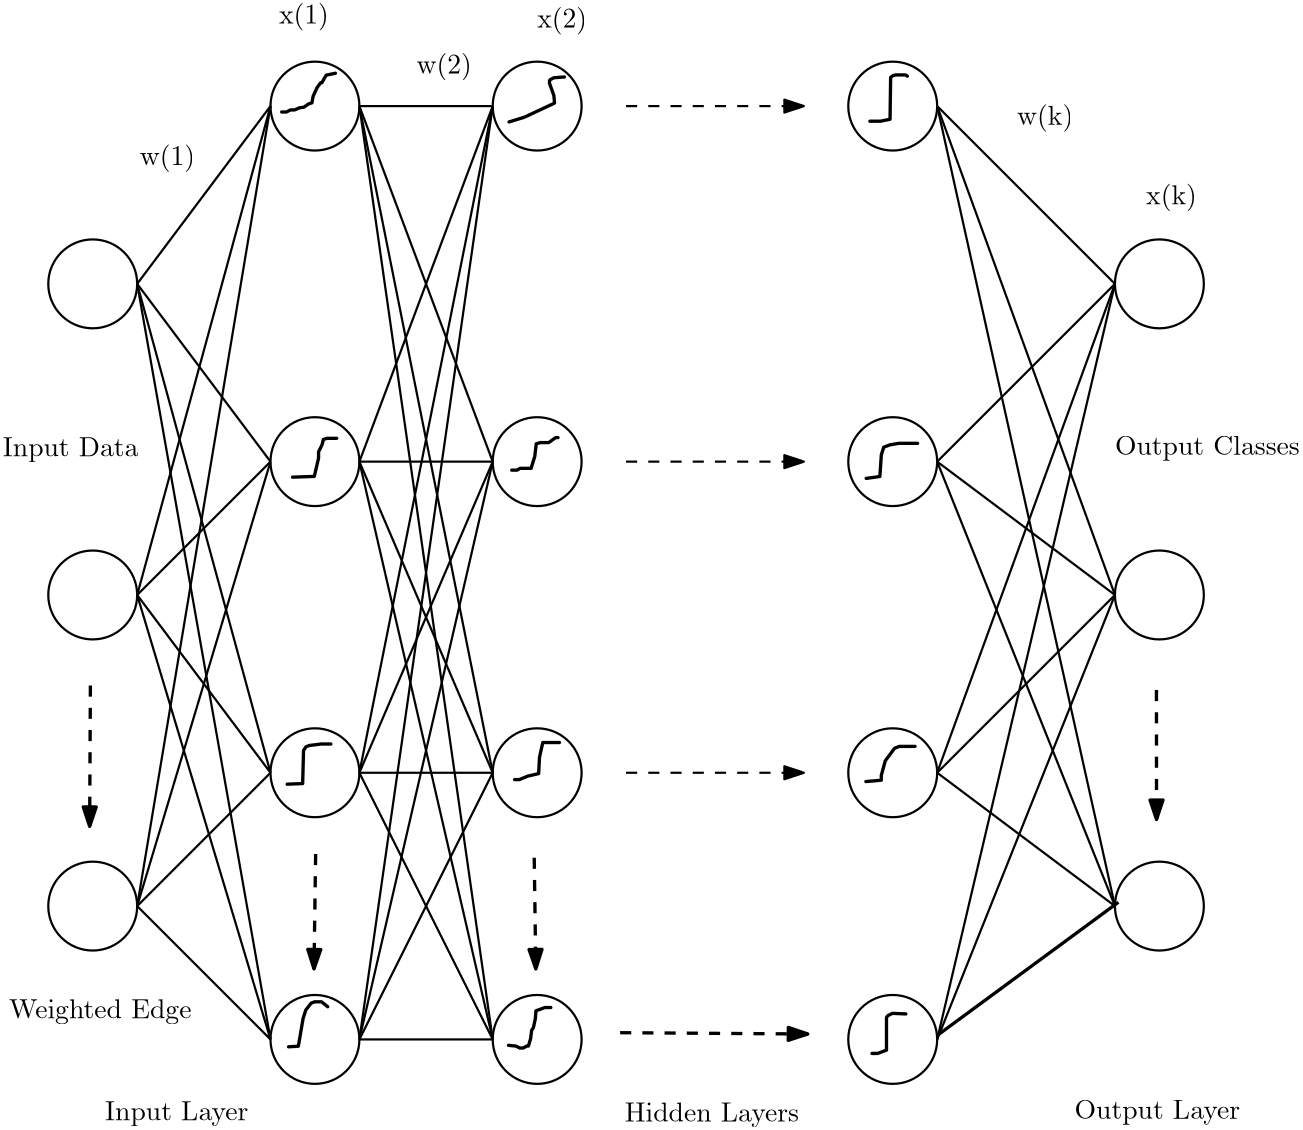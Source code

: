 <?xml version="1.0"?>
<!DOCTYPE ipe SYSTEM "ipe.dtd">
<ipe version="70206" creator="Ipe 7.2.6">
<info created="D:20161220103758" modified="D:20161220104903"/>
<ipestyle name="basic">
<symbol name="arrow/arc(spx)">
<path stroke="sym-stroke" fill="sym-stroke" pen="sym-pen">
0 0 m
-1 0.333 l
-1 -0.333 l
h
</path>
</symbol>
<symbol name="arrow/farc(spx)">
<path stroke="sym-stroke" fill="white" pen="sym-pen">
0 0 m
-1 0.333 l
-1 -0.333 l
h
</path>
</symbol>
<symbol name="arrow/ptarc(spx)">
<path stroke="sym-stroke" fill="sym-stroke" pen="sym-pen">
0 0 m
-1 0.333 l
-0.8 0 l
-1 -0.333 l
h
</path>
</symbol>
<symbol name="arrow/fptarc(spx)">
<path stroke="sym-stroke" fill="white" pen="sym-pen">
0 0 m
-1 0.333 l
-0.8 0 l
-1 -0.333 l
h
</path>
</symbol>
<symbol name="mark/circle(sx)" transformations="translations">
<path fill="sym-stroke">
0.6 0 0 0.6 0 0 e
0.4 0 0 0.4 0 0 e
</path>
</symbol>
<symbol name="mark/disk(sx)" transformations="translations">
<path fill="sym-stroke">
0.6 0 0 0.6 0 0 e
</path>
</symbol>
<symbol name="mark/fdisk(sfx)" transformations="translations">
<group>
<path fill="sym-fill">
0.5 0 0 0.5 0 0 e
</path>
<path fill="sym-stroke" fillrule="eofill">
0.6 0 0 0.6 0 0 e
0.4 0 0 0.4 0 0 e
</path>
</group>
</symbol>
<symbol name="mark/box(sx)" transformations="translations">
<path fill="sym-stroke" fillrule="eofill">
-0.6 -0.6 m
0.6 -0.6 l
0.6 0.6 l
-0.6 0.6 l
h
-0.4 -0.4 m
0.4 -0.4 l
0.4 0.4 l
-0.4 0.4 l
h
</path>
</symbol>
<symbol name="mark/square(sx)" transformations="translations">
<path fill="sym-stroke">
-0.6 -0.6 m
0.6 -0.6 l
0.6 0.6 l
-0.6 0.6 l
h
</path>
</symbol>
<symbol name="mark/fsquare(sfx)" transformations="translations">
<group>
<path fill="sym-fill">
-0.5 -0.5 m
0.5 -0.5 l
0.5 0.5 l
-0.5 0.5 l
h
</path>
<path fill="sym-stroke" fillrule="eofill">
-0.6 -0.6 m
0.6 -0.6 l
0.6 0.6 l
-0.6 0.6 l
h
-0.4 -0.4 m
0.4 -0.4 l
0.4 0.4 l
-0.4 0.4 l
h
</path>
</group>
</symbol>
<symbol name="mark/cross(sx)" transformations="translations">
<group>
<path fill="sym-stroke">
-0.43 -0.57 m
0.57 0.43 l
0.43 0.57 l
-0.57 -0.43 l
h
</path>
<path fill="sym-stroke">
-0.43 0.57 m
0.57 -0.43 l
0.43 -0.57 l
-0.57 0.43 l
h
</path>
</group>
</symbol>
<symbol name="arrow/fnormal(spx)">
<path stroke="sym-stroke" fill="white" pen="sym-pen">
0 0 m
-1 0.333 l
-1 -0.333 l
h
</path>
</symbol>
<symbol name="arrow/pointed(spx)">
<path stroke="sym-stroke" fill="sym-stroke" pen="sym-pen">
0 0 m
-1 0.333 l
-0.8 0 l
-1 -0.333 l
h
</path>
</symbol>
<symbol name="arrow/fpointed(spx)">
<path stroke="sym-stroke" fill="white" pen="sym-pen">
0 0 m
-1 0.333 l
-0.8 0 l
-1 -0.333 l
h
</path>
</symbol>
<symbol name="arrow/linear(spx)">
<path stroke="sym-stroke" pen="sym-pen">
-1 0.333 m
0 0 l
-1 -0.333 l
</path>
</symbol>
<symbol name="arrow/fdouble(spx)">
<path stroke="sym-stroke" fill="white" pen="sym-pen">
0 0 m
-1 0.333 l
-1 -0.333 l
h
-1 0 m
-2 0.333 l
-2 -0.333 l
h
</path>
</symbol>
<symbol name="arrow/double(spx)">
<path stroke="sym-stroke" fill="sym-stroke" pen="sym-pen">
0 0 m
-1 0.333 l
-1 -0.333 l
h
-1 0 m
-2 0.333 l
-2 -0.333 l
h
</path>
</symbol>
<pen name="heavier" value="0.8"/>
<pen name="fat" value="1.2"/>
<pen name="ultrafat" value="2"/>
<symbolsize name="large" value="5"/>
<symbolsize name="small" value="2"/>
<symbolsize name="tiny" value="1.1"/>
<arrowsize name="large" value="10"/>
<arrowsize name="small" value="5"/>
<arrowsize name="tiny" value="3"/>
<color name="red" value="1 0 0"/>
<color name="green" value="0 1 0"/>
<color name="blue" value="0 0 1"/>
<color name="yellow" value="1 1 0"/>
<color name="orange" value="1 0.647 0"/>
<color name="gold" value="1 0.843 0"/>
<color name="purple" value="0.627 0.125 0.941"/>
<color name="gray" value="0.745"/>
<color name="brown" value="0.647 0.165 0.165"/>
<color name="navy" value="0 0 0.502"/>
<color name="pink" value="1 0.753 0.796"/>
<color name="seagreen" value="0.18 0.545 0.341"/>
<color name="turquoise" value="0.251 0.878 0.816"/>
<color name="violet" value="0.933 0.51 0.933"/>
<color name="darkblue" value="0 0 0.545"/>
<color name="darkcyan" value="0 0.545 0.545"/>
<color name="darkgray" value="0.663"/>
<color name="darkgreen" value="0 0.392 0"/>
<color name="darkmagenta" value="0.545 0 0.545"/>
<color name="darkorange" value="1 0.549 0"/>
<color name="darkred" value="0.545 0 0"/>
<color name="lightblue" value="0.678 0.847 0.902"/>
<color name="lightcyan" value="0.878 1 1"/>
<color name="lightgray" value="0.827"/>
<color name="lightgreen" value="0.565 0.933 0.565"/>
<color name="lightyellow" value="1 1 0.878"/>
<dashstyle name="dashed" value="[4] 0"/>
<dashstyle name="dotted" value="[1 3] 0"/>
<dashstyle name="dash dotted" value="[4 2 1 2] 0"/>
<dashstyle name="dash dot dotted" value="[4 2 1 2 1 2] 0"/>
<textsize name="large" value="\large"/>
<textsize name="Large" value="\Large"/>
<textsize name="LARGE" value="\LARGE"/>
<textsize name="huge" value="\huge"/>
<textsize name="Huge" value="\Huge"/>
<textsize name="small" value="\small"/>
<textsize name="footnote" value="\footnotesize"/>
<textsize name="tiny" value="\tiny"/>
<textstyle name="center" begin="\begin{center}" end="\end{center}"/>
<textstyle name="itemize" begin="\begin{itemize}" end="\end{itemize}"/>
<textstyle name="item" begin="\begin{itemize}\item{}" end="\end{itemize}"/>
<gridsize name="4 pts" value="4"/>
<gridsize name="8 pts (~3 mm)" value="8"/>
<gridsize name="16 pts (~6 mm)" value="16"/>
<gridsize name="32 pts (~12 mm)" value="32"/>
<gridsize name="10 pts (~3.5 mm)" value="10"/>
<gridsize name="20 pts (~7 mm)" value="20"/>
<gridsize name="14 pts (~5 mm)" value="14"/>
<gridsize name="28 pts (~10 mm)" value="28"/>
<gridsize name="56 pts (~20 mm)" value="56"/>
<anglesize name="90 deg" value="90"/>
<anglesize name="60 deg" value="60"/>
<anglesize name="45 deg" value="45"/>
<anglesize name="30 deg" value="30"/>
<anglesize name="22.5 deg" value="22.5"/>
<opacity name="10%" value="0.1"/>
<opacity name="30%" value="0.3"/>
<opacity name="50%" value="0.5"/>
<opacity name="75%" value="0.75"/>
<tiling name="falling" angle="-60" step="4" width="1"/>
<tiling name="rising" angle="30" step="4" width="1"/>
</ipestyle>
<page>
<layer name="alpha"/>
<view layers="alpha" active="alpha"/>
<path layer="alpha" stroke="black" pen="heavier">
16 0 0 16 96 688 e
</path>
<path stroke="black" pen="heavier">
16 0 0 16 176 752 e
</path>
<path stroke="black" pen="heavier">
16 0 0 16 176 624 e
</path>
<path stroke="black" pen="heavier">
16 0 0 16 256 752 e
</path>
<path stroke="black" pen="heavier">
16 0 0 16 384 752 e
</path>
<path stroke="black" pen="heavier">
16 0 0 16 480 688 e
</path>
<path stroke="black" pen="heavier">
16 0 0 16 96 576 e
</path>
<path stroke="black" pen="heavier">
16 0 0 16 176 512 e
</path>
<path stroke="black" pen="heavier">
16 0 0 16 96 464 e
</path>
<path stroke="black" pen="heavier">
16 0 0 16 176 416 e
</path>
<path stroke="black" pen="heavier">
16 0 0 16 256 624 e
</path>
<path stroke="black" pen="heavier">
16 0 0 16 256 512 e
</path>
<path stroke="black" pen="heavier">
16 0 0 16 256 416 e
</path>
<path stroke="black" pen="heavier">
16 0 0 16 384 624 e
</path>
<path stroke="black" pen="heavier">
16 0 0 16 384 512 e
</path>
<path stroke="black" pen="heavier">
16 0 0 16 384 416 e
</path>
<path stroke="black" pen="heavier">
16 0 0 16 480 576 e
</path>
<path stroke="black" pen="heavier">
16 0 0 16 480 464 e
</path>
<path stroke="black" pen="heavier">
192 752 m
240 752 l
</path>
<path stroke="black" pen="heavier">
192 752 m
240 624 l
</path>
<path stroke="black" pen="heavier">
192 752 m
192 752 l
240 512 l
</path>
<path stroke="black" pen="heavier">
192 752 m
240 416 l
</path>
<path stroke="black" pen="heavier">
192 624 m
240 752 l
</path>
<path stroke="black" pen="heavier">
192 512 m
240 752 l
</path>
<path stroke="black" pen="heavier">
192 416 m
240 752 l
</path>
<path stroke="black" pen="heavier">
192 624 m
240 624 l
</path>
<path stroke="black" pen="heavier">
192 624 m
240 512 l
</path>
<path stroke="black" pen="heavier">
192 624 m
240 416 l
</path>
<path stroke="black" pen="heavier">
192 512 m
240 624 l
</path>
<path stroke="black" pen="heavier">
192 512 m
240 512 l
</path>
<path stroke="black" pen="heavier">
192 512 m
240 416 l
</path>
<path stroke="black" pen="heavier">
192 416 m
240 624 l
</path>
<path stroke="black" pen="heavier">
192 416 m
240 512 l
</path>
<path stroke="black" pen="heavier">
192 416 m
240 416 l
</path>
<path stroke="black" pen="heavier">
112 688 m
160 752 l
</path>
<path stroke="black" pen="heavier">
112 688 m
160 624 l
</path>
<path stroke="black" pen="heavier">
112 688 m
160 512 l
</path>
<path stroke="black" pen="heavier">
112 688 m
160 416 l
</path>
<path stroke="black" pen="heavier">
112 576 m
160 752 l
</path>
<path stroke="black" pen="heavier">
112 576 m
160 624 l
</path>
<path stroke="black" pen="heavier">
112 576 m
160 512 l
</path>
<path stroke="black" pen="heavier">
112 576 m
160 416 l
</path>
<path stroke="black" pen="heavier">
112 464 m
160 752 l
</path>
<path stroke="black" pen="heavier">
112 464 m
160 624 l
</path>
<path stroke="black" pen="heavier">
112 464 m
160 512 l
</path>
<path stroke="black" pen="heavier">
112 464 m
160 416 l
</path>
<path stroke="black" pen="heavier">
400 752 m
464 688 l
</path>
<path stroke="black" pen="heavier">
400 752 m
464 576 l
</path>
<path stroke="black" pen="heavier">
400 752 m
464 464 l
</path>
<path stroke="black" pen="heavier">
400 624 m
464 688 l
</path>
<path stroke="black" pen="heavier">
400 624 m
464 576 l
</path>
<path stroke="black" pen="heavier">
400 624 m
464 464 l
</path>
<path stroke="black" pen="heavier">
400 512 m
464 688 l
</path>
<path stroke="black" pen="heavier">
400 512 m
464 576 l
</path>
<path stroke="black" pen="heavier">
400 512 m
464 464 l
</path>
<path stroke="black" pen="heavier">
400 416 m
464 688 l
</path>
<path stroke="black" pen="heavier">
400 416 m
464 576 l
</path>
<path stroke="black" dash="dashed" pen="heavier" arrow="normal/normal">
288 752 m
352 752 l
</path>
<path stroke="black" dash="dashed" pen="heavier" arrow="normal/normal">
288 624 m
352 624 l
</path>
<path stroke="black" dash="dashed" pen="heavier" arrow="normal/normal">
288 512 m
352 512 l
</path>
<path stroke="black" pen="fat" cap="1" join="1">
164.027 749.882 m
165.731 749.882 l
167.215 750.627 l
168.705 750.627 l
170.415 751.381 l
172.021 751.599 l
173.627 752.737 l
174.914 753.172 l
175.343 755.549 l
176.782 758.681 l
178.069 760.421 l
178.498 760.421 l
180.051 763.133 l
183.373 763.836 l
</path>
<path stroke="black" pen="fat" cap="1" join="1">
167.942 618.417 m
175.757 618.685 l
177.301 625.24 l
177.301 627.516 l
178.588 630.126 l
179.017 631.968 l
180.304 632.403 l
183.841 632.403 l
</path>
<path stroke="black" pen="fat" cap="1" join="1">
166.011 507.888 m
171.577 508.106 l
171.896 520.018 l
172.754 521.323 l
173.931 521.809 l
178.192 522.345 l
181.722 522.345 l
</path>
<path stroke="black" pen="fat" cap="1" join="1">
166.506 413.343 m
170.03 413.56 l
171.735 423.554 l
172.697 426.572 l
174.619 429.051 l
175.9 429.537 l
178.364 429.537 l
180.614 427.77 l
</path>
<path stroke="black" pen="fat" cap="1" join="1">
245.87 746.292 m
251.376 747.99 l
262.24 753.079 l
262.023 755.764 l
260.449 760.201 l
260.449 761.071 l
260.664 761.506 l
262.055 762.209 l
265.795 762.477 l
</path>
<path stroke="black" pen="fat" cap="1" join="1">
246.841 620.943 m
248.772 620.943 l
249.845 621.596 l
253.811 621.596 l
255.14 625.889 l
255.67 630.427 l
257.172 630.862 l
260.175 630.862 l
262.639 632.653 l
263.497 632.653 l
</path>
<path stroke="black" pen="fat" cap="1" join="1">
247.872 509.536 m
249.577 509.536 l
252.568 510.776 l
256.528 511.696 l
256.847 517.59 l
258.021 522.882 l
264.01 522.885 l
</path>
<path stroke="black" pen="fat" cap="1" join="1">
245.682 413.873 m
248.343 413.608 l
249.735 412.914 l
251.022 412.914 l
252.199 413.617 l
252.842 413.617 l
253.641 416.301 l
254.01 419.284 l
254.648 420.244 l
255.342 423.464 l
255.557 426.292 l
258.769 427.481 l
260.914 427.481 l
</path>
<path stroke="black" pen="fat" cap="1" join="1">
375.778 746.557 m
379.615 746.557 l
383.036 747.26 l
383.25 762.343 l
384.109 762.995 l
385.181 763.213 l
388.608 763.213 l
389.251 762.784 l
</path>
<path stroke="black" pen="fat" cap="1" join="1">
374.458 617.961 m
379.374 618.664 l
379.904 626.488 l
380.762 629.185 l
383.012 630.055 l
386.212 630.591 l
392.943 630.591 l
</path>
<path stroke="black" pen="fat" cap="1" join="1">
374.344 508.83 m
379.886 509.316 l
379.886 511.041 l
381.32 516.294 l
384.642 520.796 l
386.352 521.499 l
392.022 521.499 l
</path>
<path stroke="black" pen="fat" cap="1" join="1">
376.522 410.956 m
378.552 410.956 l
381.758 412.145 l
381.755 423.867 l
382.184 424.519 l
383.9 425.389 l
388.724 425.175 l
</path>
<path stroke="black" pen="fat">
400.708 417.94 m
465.243 465.399 l
</path>
<text matrix="1 0 0 1 -1.5047 -8.25646" transformations="translations" pos="65.1248 634.196" stroke="black" type="label" width="48.845" height="6.815" depth="1.93" valign="baseline">Input Data</text>
<text matrix="1 0 0 1 -39.3039 -1.89204" transformations="translations" pos="105.18 425.464" stroke="black" type="label" width="65.726" height="6.926" depth="1.93" valign="baseline">Weighted Edge</text>
<text transformations="translations" pos="100.454 386.902" stroke="black" type="label" width="51.64" height="6.815" depth="1.93" valign="baseline">Input Layer</text>
<text matrix="1 0 0 1 1.60302 -5.60462" transformations="translations" pos="285.952 392.089" stroke="black" type="label" width="62.765" height="6.926" depth="1.93" valign="baseline">Hidden Layers</text>
<text matrix="1 0 0 1 3.53082 -6.8352" transformations="translations" pos="445.941 394.27" stroke="black" type="label" width="59.665" height="6.815" depth="1.93" valign="baseline">Output Layer</text>
<text matrix="1 0 0 1 -8.33393 -3.13752" transformations="translations" pos="472.352 629.647" stroke="black" type="label" width="66.584" height="6.926" depth="1.93" valign="baseline">Output Classes</text>
<text transformations="translations" pos="475.216 716.669" stroke="black" type="label" width="18.265" height="7.473" depth="2.49" valign="baseline">x(k)</text>
<text transformations="translations" pos="428.773 745.3" stroke="black" type="label" width="20.202" height="7.473" depth="2.49" valign="baseline">w(k)</text>
<text transformations="translations" pos="256.007 780.262" stroke="black" type="label" width="17.988" height="7.473" depth="2.49" valign="baseline">x(2)</text>
<text transformations="translations" pos="212.585 763.776" stroke="black" type="label" width="19.925" height="7.473" depth="2.49" valign="baseline">w(2)</text>
<text transformations="translations" pos="163.022 781.719" stroke="black" type="label" width="17.988" height="7.473" depth="2.49" valign="baseline">x(1)</text>
<text transformations="translations" pos="112.903 730.816" stroke="black" type="label" width="19.925" height="7.473" depth="2.49" valign="baseline">w(1)</text>
<path stroke="black" dash="dashed" pen="fat" arrow="normal/normal">
285.862 418.423 m
353.407 417.955 l
</path>
<path stroke="black" dash="dashed" pen="fat" arrow="normal/normal">
95.1621 543.393 m
94.8939 492.695 l
</path>
<path stroke="black" dash="dashed" pen="fat" arrow="normal/normal">
478.937 541.781 m
478.973 495.174 l
</path>
<path stroke="black" dash="dashed" pen="fat" arrow="normal/normal">
254.94 481.415 m
255.512 441.387 l
</path>
<path stroke="black" dash="dashed" pen="fat" arrow="normal/normal">
176.249 482.749 m
175.662 441.387 l
</path>
</page>
</ipe>
